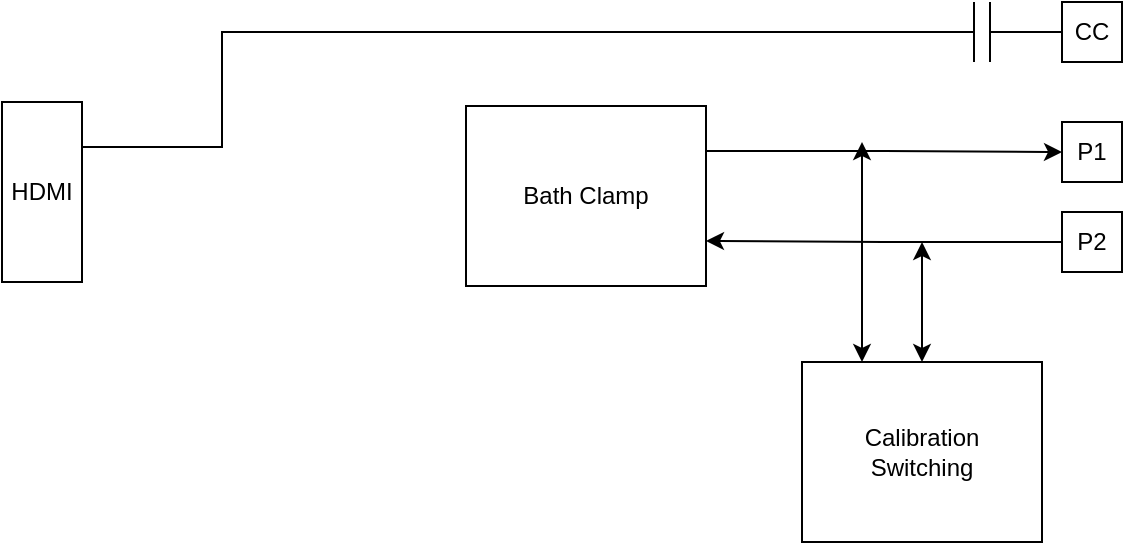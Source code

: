 <mxfile version="14.6.13" type="github">
  <diagram name="Page-1" id="7e0a89b8-554c-2b80-1dc8-d5c74ca68de4">
    <mxGraphModel dx="1153" dy="720" grid="1" gridSize="10" guides="1" tooltips="1" connect="1" arrows="1" fold="1" page="1" pageScale="1" pageWidth="1100" pageHeight="850" background="#ffffff" math="0" shadow="0">
      <root>
        <mxCell id="0" />
        <mxCell id="1" parent="0" />
        <mxCell id="azLALwkfFb3IbBg62-cf-7" style="edgeStyle=orthogonalEdgeStyle;rounded=0;orthogonalLoop=1;jettySize=auto;html=1;exitX=1;exitY=0.25;exitDx=0;exitDy=0;entryX=0;entryY=0.5;entryDx=0;entryDy=0;" edge="1" parent="1" source="azLALwkfFb3IbBg62-cf-1" target="azLALwkfFb3IbBg62-cf-2">
          <mxGeometry relative="1" as="geometry" />
        </mxCell>
        <mxCell id="azLALwkfFb3IbBg62-cf-1" value="Bath Clamp" style="rounded=0;whiteSpace=wrap;html=1;" vertex="1" parent="1">
          <mxGeometry x="472" y="62" width="120" height="90" as="geometry" />
        </mxCell>
        <mxCell id="azLALwkfFb3IbBg62-cf-2" value="P1" style="rounded=0;whiteSpace=wrap;html=1;" vertex="1" parent="1">
          <mxGeometry x="770" y="70" width="30" height="30" as="geometry" />
        </mxCell>
        <mxCell id="azLALwkfFb3IbBg62-cf-17" style="edgeStyle=orthogonalEdgeStyle;rounded=0;orthogonalLoop=1;jettySize=auto;html=1;exitX=1;exitY=0.25;exitDx=0;exitDy=0;startArrow=none;startFill=0;entryX=0;entryY=0.5;entryDx=0;entryDy=0;entryPerimeter=0;endArrow=none;endFill=0;" edge="1" parent="1" source="azLALwkfFb3IbBg62-cf-3" target="azLALwkfFb3IbBg62-cf-15">
          <mxGeometry relative="1" as="geometry">
            <mxPoint x="340" y="30" as="targetPoint" />
            <Array as="points">
              <mxPoint x="350" y="83" />
              <mxPoint x="350" y="25" />
            </Array>
          </mxGeometry>
        </mxCell>
        <mxCell id="azLALwkfFb3IbBg62-cf-3" value="HDMI" style="rounded=0;whiteSpace=wrap;html=1;" vertex="1" parent="1">
          <mxGeometry x="240" y="60" width="40" height="90" as="geometry" />
        </mxCell>
        <mxCell id="azLALwkfFb3IbBg62-cf-10" style="edgeStyle=orthogonalEdgeStyle;rounded=0;orthogonalLoop=1;jettySize=auto;html=1;exitX=0;exitY=0.5;exitDx=0;exitDy=0;entryX=1;entryY=0.75;entryDx=0;entryDy=0;" edge="1" parent="1" source="azLALwkfFb3IbBg62-cf-4" target="azLALwkfFb3IbBg62-cf-1">
          <mxGeometry relative="1" as="geometry" />
        </mxCell>
        <mxCell id="azLALwkfFb3IbBg62-cf-4" value="P2" style="rounded=0;whiteSpace=wrap;html=1;" vertex="1" parent="1">
          <mxGeometry x="770" y="115" width="30" height="30" as="geometry" />
        </mxCell>
        <mxCell id="azLALwkfFb3IbBg62-cf-13" style="edgeStyle=orthogonalEdgeStyle;rounded=0;orthogonalLoop=1;jettySize=auto;html=1;exitX=0.5;exitY=0;exitDx=0;exitDy=0;startArrow=classic;startFill=1;" edge="1" parent="1" source="azLALwkfFb3IbBg62-cf-11">
          <mxGeometry relative="1" as="geometry">
            <mxPoint x="700" y="130" as="targetPoint" />
          </mxGeometry>
        </mxCell>
        <mxCell id="azLALwkfFb3IbBg62-cf-19" style="edgeStyle=orthogonalEdgeStyle;rounded=0;orthogonalLoop=1;jettySize=auto;html=1;exitX=0.25;exitY=0;exitDx=0;exitDy=0;startArrow=classic;startFill=1;endArrow=classic;endFill=1;" edge="1" parent="1" source="azLALwkfFb3IbBg62-cf-11">
          <mxGeometry relative="1" as="geometry">
            <mxPoint x="670" y="80" as="targetPoint" />
          </mxGeometry>
        </mxCell>
        <mxCell id="azLALwkfFb3IbBg62-cf-11" value="Calibration&lt;br&gt;Switching" style="rounded=0;whiteSpace=wrap;html=1;" vertex="1" parent="1">
          <mxGeometry x="640" y="190" width="120" height="90" as="geometry" />
        </mxCell>
        <mxCell id="azLALwkfFb3IbBg62-cf-14" value="CC" style="rounded=0;whiteSpace=wrap;html=1;" vertex="1" parent="1">
          <mxGeometry x="770" y="10" width="30" height="30" as="geometry" />
        </mxCell>
        <mxCell id="azLALwkfFb3IbBg62-cf-15" value="" style="pointerEvents=1;verticalLabelPosition=bottom;shadow=0;dashed=0;align=center;html=1;verticalAlign=top;shape=mxgraph.electrical.capacitors.capacitor_1;" vertex="1" parent="1">
          <mxGeometry x="690" y="10" width="80" height="30" as="geometry" />
        </mxCell>
      </root>
    </mxGraphModel>
  </diagram>
</mxfile>
